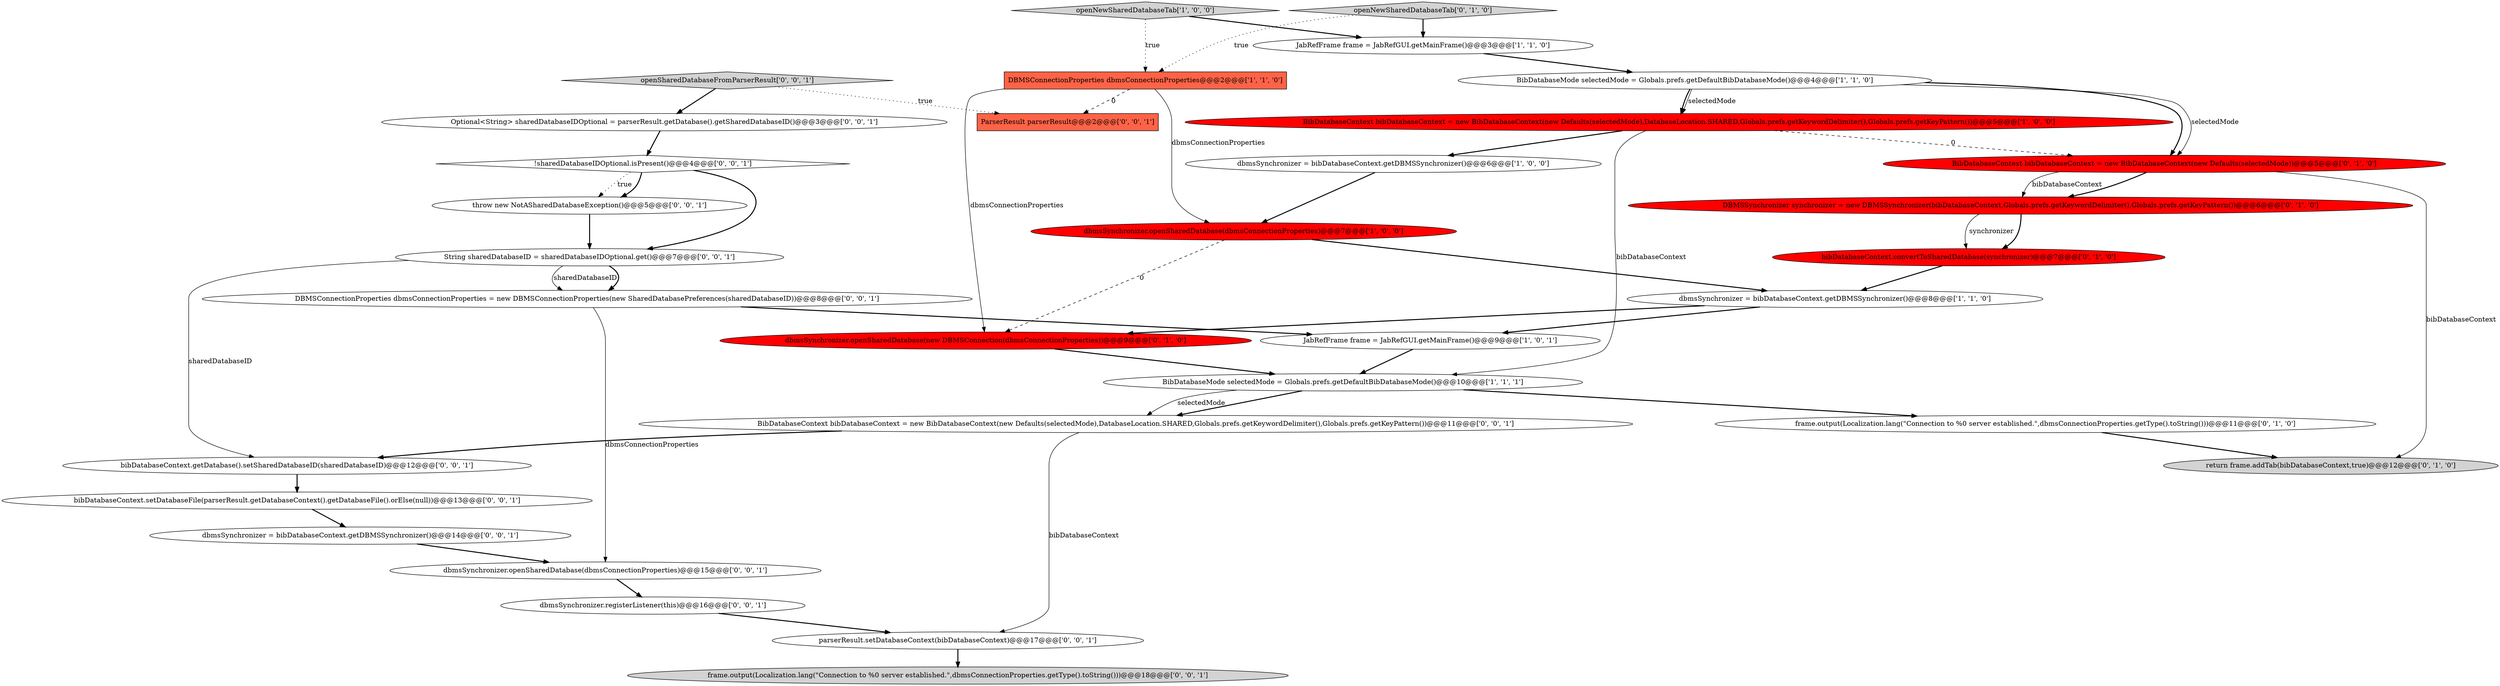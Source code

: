digraph {
4 [style = filled, label = "openNewSharedDatabaseTab['1', '0', '0']", fillcolor = lightgray, shape = diamond image = "AAA0AAABBB1BBB"];
22 [style = filled, label = "parserResult.setDatabaseContext(bibDatabaseContext)@@@17@@@['0', '0', '1']", fillcolor = white, shape = ellipse image = "AAA0AAABBB3BBB"];
24 [style = filled, label = "ParserResult parserResult@@@2@@@['0', '0', '1']", fillcolor = tomato, shape = box image = "AAA0AAABBB3BBB"];
1 [style = filled, label = "JabRefFrame frame = JabRefGUI.getMainFrame()@@@3@@@['1', '1', '0']", fillcolor = white, shape = ellipse image = "AAA0AAABBB1BBB"];
17 [style = filled, label = "bibDatabaseContext.setDatabaseFile(parserResult.getDatabaseContext().getDatabaseFile().orElse(null))@@@13@@@['0', '0', '1']", fillcolor = white, shape = ellipse image = "AAA0AAABBB3BBB"];
13 [style = filled, label = "BibDatabaseContext bibDatabaseContext = new BibDatabaseContext(new Defaults(selectedMode))@@@5@@@['0', '1', '0']", fillcolor = red, shape = ellipse image = "AAA1AAABBB2BBB"];
29 [style = filled, label = "BibDatabaseContext bibDatabaseContext = new BibDatabaseContext(new Defaults(selectedMode),DatabaseLocation.SHARED,Globals.prefs.getKeywordDelimiter(),Globals.prefs.getKeyPattern())@@@11@@@['0', '0', '1']", fillcolor = white, shape = ellipse image = "AAA0AAABBB3BBB"];
9 [style = filled, label = "dbmsSynchronizer = bibDatabaseContext.getDBMSSynchronizer()@@@8@@@['1', '1', '0']", fillcolor = white, shape = ellipse image = "AAA0AAABBB1BBB"];
15 [style = filled, label = "openNewSharedDatabaseTab['0', '1', '0']", fillcolor = lightgray, shape = diamond image = "AAA0AAABBB2BBB"];
27 [style = filled, label = "dbmsSynchronizer = bibDatabaseContext.getDBMSSynchronizer()@@@14@@@['0', '0', '1']", fillcolor = white, shape = ellipse image = "AAA0AAABBB3BBB"];
5 [style = filled, label = "dbmsSynchronizer = bibDatabaseContext.getDBMSSynchronizer()@@@6@@@['1', '0', '0']", fillcolor = white, shape = ellipse image = "AAA0AAABBB1BBB"];
14 [style = filled, label = "frame.output(Localization.lang(\"Connection to %0 server established.\",dbmsConnectionProperties.getType().toString()))@@@11@@@['0', '1', '0']", fillcolor = white, shape = ellipse image = "AAA0AAABBB2BBB"];
23 [style = filled, label = "String sharedDatabaseID = sharedDatabaseIDOptional.get()@@@7@@@['0', '0', '1']", fillcolor = white, shape = ellipse image = "AAA0AAABBB3BBB"];
10 [style = filled, label = "bibDatabaseContext.convertToSharedDatabase(synchronizer)@@@7@@@['0', '1', '0']", fillcolor = red, shape = ellipse image = "AAA1AAABBB2BBB"];
12 [style = filled, label = "return frame.addTab(bibDatabaseContext,true)@@@12@@@['0', '1', '0']", fillcolor = lightgray, shape = ellipse image = "AAA0AAABBB2BBB"];
20 [style = filled, label = "dbmsSynchronizer.registerListener(this)@@@16@@@['0', '0', '1']", fillcolor = white, shape = ellipse image = "AAA0AAABBB3BBB"];
7 [style = filled, label = "BibDatabaseMode selectedMode = Globals.prefs.getDefaultBibDatabaseMode()@@@10@@@['1', '1', '1']", fillcolor = white, shape = ellipse image = "AAA0AAABBB1BBB"];
18 [style = filled, label = "Optional<String> sharedDatabaseIDOptional = parserResult.getDatabase().getSharedDatabaseID()@@@3@@@['0', '0', '1']", fillcolor = white, shape = ellipse image = "AAA0AAABBB3BBB"];
25 [style = filled, label = "!sharedDatabaseIDOptional.isPresent()@@@4@@@['0', '0', '1']", fillcolor = white, shape = diamond image = "AAA0AAABBB3BBB"];
11 [style = filled, label = "DBMSSynchronizer synchronizer = new DBMSSynchronizer(bibDatabaseContext,Globals.prefs.getKeywordDelimiter(),Globals.prefs.getKeyPattern())@@@6@@@['0', '1', '0']", fillcolor = red, shape = ellipse image = "AAA1AAABBB2BBB"];
19 [style = filled, label = "dbmsSynchronizer.openSharedDatabase(dbmsConnectionProperties)@@@15@@@['0', '0', '1']", fillcolor = white, shape = ellipse image = "AAA0AAABBB3BBB"];
30 [style = filled, label = "bibDatabaseContext.getDatabase().setSharedDatabaseID(sharedDatabaseID)@@@12@@@['0', '0', '1']", fillcolor = white, shape = ellipse image = "AAA0AAABBB3BBB"];
0 [style = filled, label = "BibDatabaseMode selectedMode = Globals.prefs.getDefaultBibDatabaseMode()@@@4@@@['1', '1', '0']", fillcolor = white, shape = ellipse image = "AAA0AAABBB1BBB"];
31 [style = filled, label = "openSharedDatabaseFromParserResult['0', '0', '1']", fillcolor = lightgray, shape = diamond image = "AAA0AAABBB3BBB"];
2 [style = filled, label = "JabRefFrame frame = JabRefGUI.getMainFrame()@@@9@@@['1', '0', '1']", fillcolor = white, shape = ellipse image = "AAA0AAABBB1BBB"];
28 [style = filled, label = "DBMSConnectionProperties dbmsConnectionProperties = new DBMSConnectionProperties(new SharedDatabasePreferences(sharedDatabaseID))@@@8@@@['0', '0', '1']", fillcolor = white, shape = ellipse image = "AAA0AAABBB3BBB"];
16 [style = filled, label = "dbmsSynchronizer.openSharedDatabase(new DBMSConnection(dbmsConnectionProperties))@@@9@@@['0', '1', '0']", fillcolor = red, shape = ellipse image = "AAA1AAABBB2BBB"];
3 [style = filled, label = "dbmsSynchronizer.openSharedDatabase(dbmsConnectionProperties)@@@7@@@['1', '0', '0']", fillcolor = red, shape = ellipse image = "AAA1AAABBB1BBB"];
8 [style = filled, label = "DBMSConnectionProperties dbmsConnectionProperties@@@2@@@['1', '1', '0']", fillcolor = tomato, shape = box image = "AAA0AAABBB1BBB"];
21 [style = filled, label = "throw new NotASharedDatabaseException()@@@5@@@['0', '0', '1']", fillcolor = white, shape = ellipse image = "AAA0AAABBB3BBB"];
6 [style = filled, label = "BibDatabaseContext bibDatabaseContext = new BibDatabaseContext(new Defaults(selectedMode),DatabaseLocation.SHARED,Globals.prefs.getKeywordDelimiter(),Globals.prefs.getKeyPattern())@@@5@@@['1', '0', '0']", fillcolor = red, shape = ellipse image = "AAA1AAABBB1BBB"];
26 [style = filled, label = "frame.output(Localization.lang(\"Connection to %0 server established.\",dbmsConnectionProperties.getType().toString()))@@@18@@@['0', '0', '1']", fillcolor = lightgray, shape = ellipse image = "AAA0AAABBB3BBB"];
5->3 [style = bold, label=""];
22->26 [style = bold, label=""];
30->17 [style = bold, label=""];
23->30 [style = solid, label="sharedDatabaseID"];
0->13 [style = bold, label=""];
11->10 [style = solid, label="synchronizer"];
29->30 [style = bold, label=""];
0->6 [style = bold, label=""];
9->2 [style = bold, label=""];
25->23 [style = bold, label=""];
19->20 [style = bold, label=""];
0->6 [style = solid, label="selectedMode"];
23->28 [style = solid, label="sharedDatabaseID"];
16->7 [style = bold, label=""];
4->8 [style = dotted, label="true"];
31->18 [style = bold, label=""];
1->0 [style = bold, label=""];
0->13 [style = solid, label="selectedMode"];
8->24 [style = dashed, label="0"];
13->11 [style = bold, label=""];
8->16 [style = solid, label="dbmsConnectionProperties"];
9->16 [style = bold, label=""];
20->22 [style = bold, label=""];
28->19 [style = solid, label="dbmsConnectionProperties"];
7->14 [style = bold, label=""];
23->28 [style = bold, label=""];
3->9 [style = bold, label=""];
28->2 [style = bold, label=""];
6->5 [style = bold, label=""];
6->7 [style = solid, label="bibDatabaseContext"];
15->8 [style = dotted, label="true"];
6->13 [style = dashed, label="0"];
13->11 [style = solid, label="bibDatabaseContext"];
11->10 [style = bold, label=""];
14->12 [style = bold, label=""];
7->29 [style = bold, label=""];
18->25 [style = bold, label=""];
4->1 [style = bold, label=""];
10->9 [style = bold, label=""];
29->22 [style = solid, label="bibDatabaseContext"];
27->19 [style = bold, label=""];
2->7 [style = bold, label=""];
17->27 [style = bold, label=""];
13->12 [style = solid, label="bibDatabaseContext"];
31->24 [style = dotted, label="true"];
8->3 [style = solid, label="dbmsConnectionProperties"];
7->29 [style = solid, label="selectedMode"];
21->23 [style = bold, label=""];
3->16 [style = dashed, label="0"];
25->21 [style = bold, label=""];
25->21 [style = dotted, label="true"];
15->1 [style = bold, label=""];
}
